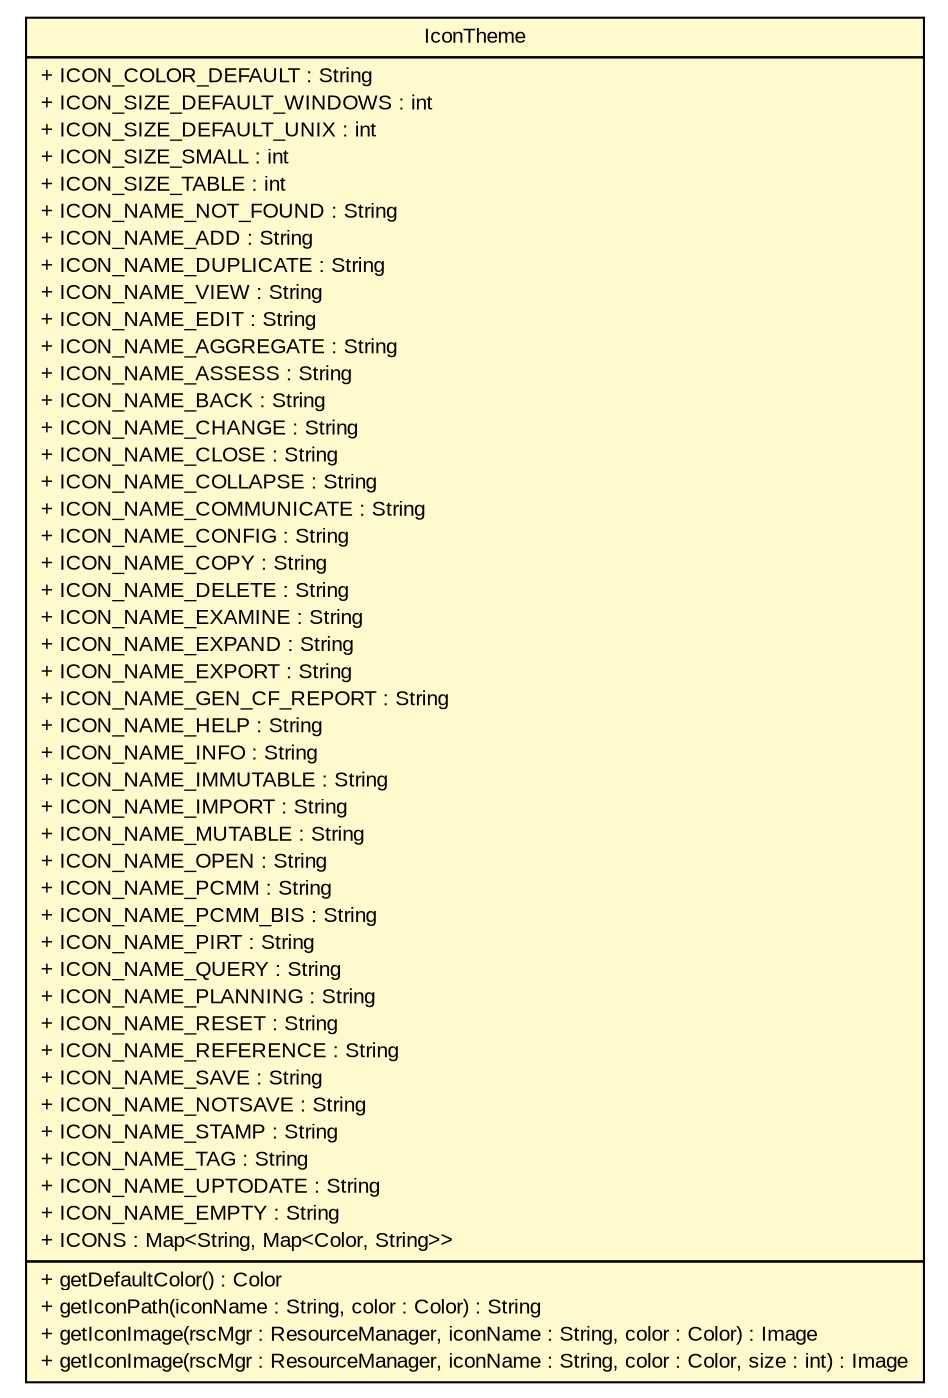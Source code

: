 #!/usr/local/bin/dot
#
# Class diagram 
# Generated by UMLGraph version R5_6-24-gf6e263 (http://www.umlgraph.org/)
#

digraph G {
	edge [fontname="arial",fontsize=10,labelfontname="arial",labelfontsize=10];
	node [fontname="arial",fontsize=10,shape=plaintext];
	nodesep=0.25;
	ranksep=0.5;
	// gov.sandia.cf.parts.theme.IconTheme
	c211821 [label=<<table title="gov.sandia.cf.parts.theme.IconTheme" border="0" cellborder="1" cellspacing="0" cellpadding="2" port="p" bgcolor="lemonChiffon" href="./IconTheme.html">
		<tr><td><table border="0" cellspacing="0" cellpadding="1">
<tr><td align="center" balign="center"> IconTheme </td></tr>
		</table></td></tr>
		<tr><td><table border="0" cellspacing="0" cellpadding="1">
<tr><td align="left" balign="left"> + ICON_COLOR_DEFAULT : String </td></tr>
<tr><td align="left" balign="left"> + ICON_SIZE_DEFAULT_WINDOWS : int </td></tr>
<tr><td align="left" balign="left"> + ICON_SIZE_DEFAULT_UNIX : int </td></tr>
<tr><td align="left" balign="left"> + ICON_SIZE_SMALL : int </td></tr>
<tr><td align="left" balign="left"> + ICON_SIZE_TABLE : int </td></tr>
<tr><td align="left" balign="left"> + ICON_NAME_NOT_FOUND : String </td></tr>
<tr><td align="left" balign="left"> + ICON_NAME_ADD : String </td></tr>
<tr><td align="left" balign="left"> + ICON_NAME_DUPLICATE : String </td></tr>
<tr><td align="left" balign="left"> + ICON_NAME_VIEW : String </td></tr>
<tr><td align="left" balign="left"> + ICON_NAME_EDIT : String </td></tr>
<tr><td align="left" balign="left"> + ICON_NAME_AGGREGATE : String </td></tr>
<tr><td align="left" balign="left"> + ICON_NAME_ASSESS : String </td></tr>
<tr><td align="left" balign="left"> + ICON_NAME_BACK : String </td></tr>
<tr><td align="left" balign="left"> + ICON_NAME_CHANGE : String </td></tr>
<tr><td align="left" balign="left"> + ICON_NAME_CLOSE : String </td></tr>
<tr><td align="left" balign="left"> + ICON_NAME_COLLAPSE : String </td></tr>
<tr><td align="left" balign="left"> + ICON_NAME_COMMUNICATE : String </td></tr>
<tr><td align="left" balign="left"> + ICON_NAME_CONFIG : String </td></tr>
<tr><td align="left" balign="left"> + ICON_NAME_COPY : String </td></tr>
<tr><td align="left" balign="left"> + ICON_NAME_DELETE : String </td></tr>
<tr><td align="left" balign="left"> + ICON_NAME_EXAMINE : String </td></tr>
<tr><td align="left" balign="left"> + ICON_NAME_EXPAND : String </td></tr>
<tr><td align="left" balign="left"> + ICON_NAME_EXPORT : String </td></tr>
<tr><td align="left" balign="left"> + ICON_NAME_GEN_CF_REPORT : String </td></tr>
<tr><td align="left" balign="left"> + ICON_NAME_HELP : String </td></tr>
<tr><td align="left" balign="left"> + ICON_NAME_INFO : String </td></tr>
<tr><td align="left" balign="left"> + ICON_NAME_IMMUTABLE : String </td></tr>
<tr><td align="left" balign="left"> + ICON_NAME_IMPORT : String </td></tr>
<tr><td align="left" balign="left"> + ICON_NAME_MUTABLE : String </td></tr>
<tr><td align="left" balign="left"> + ICON_NAME_OPEN : String </td></tr>
<tr><td align="left" balign="left"> + ICON_NAME_PCMM : String </td></tr>
<tr><td align="left" balign="left"> + ICON_NAME_PCMM_BIS : String </td></tr>
<tr><td align="left" balign="left"> + ICON_NAME_PIRT : String </td></tr>
<tr><td align="left" balign="left"> + ICON_NAME_QUERY : String </td></tr>
<tr><td align="left" balign="left"> + ICON_NAME_PLANNING : String </td></tr>
<tr><td align="left" balign="left"> + ICON_NAME_RESET : String </td></tr>
<tr><td align="left" balign="left"> + ICON_NAME_REFERENCE : String </td></tr>
<tr><td align="left" balign="left"> + ICON_NAME_SAVE : String </td></tr>
<tr><td align="left" balign="left"> + ICON_NAME_NOTSAVE : String </td></tr>
<tr><td align="left" balign="left"> + ICON_NAME_STAMP : String </td></tr>
<tr><td align="left" balign="left"> + ICON_NAME_TAG : String </td></tr>
<tr><td align="left" balign="left"> + ICON_NAME_UPTODATE : String </td></tr>
<tr><td align="left" balign="left"> + ICON_NAME_EMPTY : String </td></tr>
<tr><td align="left" balign="left"> + ICONS : Map&lt;String, Map&lt;Color, String&gt;&gt; </td></tr>
		</table></td></tr>
		<tr><td><table border="0" cellspacing="0" cellpadding="1">
<tr><td align="left" balign="left"> + getDefaultColor() : Color </td></tr>
<tr><td align="left" balign="left"> + getIconPath(iconName : String, color : Color) : String </td></tr>
<tr><td align="left" balign="left"> + getIconImage(rscMgr : ResourceManager, iconName : String, color : Color) : Image </td></tr>
<tr><td align="left" balign="left"> + getIconImage(rscMgr : ResourceManager, iconName : String, color : Color, size : int) : Image </td></tr>
		</table></td></tr>
		</table>>, URL="./IconTheme.html", fontname="arial", fontcolor="black", fontsize=10.0];
}

